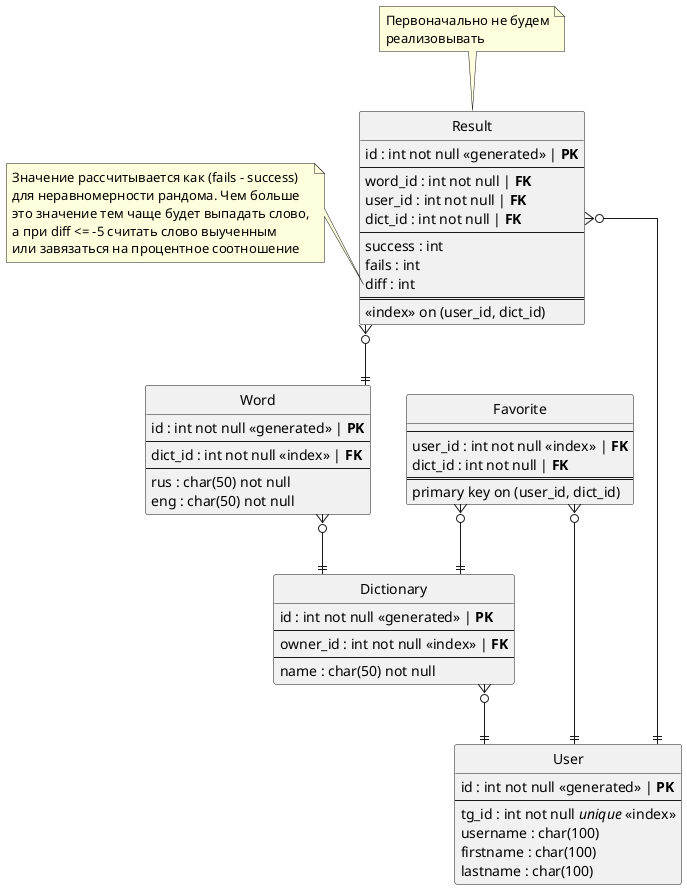 @startuml
'https://plantuml.com/class-diagram
hide circle
skinparam linetype ortho

entity "Word" as W {
  id : int not null <<generated>> | **PK**
  --
  dict_id : int not null <<index>> | **FK**
  --
  rus : char(50) not null
  eng : char(50) not null
}

entity "Dictionary" as D {
  id : int not null <<generated>> | **PK**
  --
  owner_id : int not null <<index>> | **FK**
  --
  name : char(50) not null
}
W }o--|| D

entity "User" as U {
  id : int not null <<generated>> | **PK**
  --
  tg_id : int not null //unique// <<index>>
  username : char(100)
  firstname : char(100)
  lastname : char(100)
}
D }o--|| U

entity "Favorite" as F {
  --
  user_id : int not null <<index>> | **FK**
  dict_id : int not null | **FK**
  ==
  primary key on (user_id, dict_id)
}

F }o--|| U
F }o--|| D

entity "Result" as R {
  id : int not null <<generated>> | **PK**
  --
  word_id : int not null | **FK**
  user_id : int not null | **FK**
  dict_id : int not null | **FK**
  --
  success : int
  fails : int
  diff : int
  ==
  <<index>> on (user_id, dict_id)
}

note top of R: Первоначально не будем\nреализовывать

note left of R::diff
  Значение рассчитывается как (fails - success)
  для неравномерности рандома. Чем больше
  это значение тем чаще будет выпадать слово,
  а при diff <= -5 считать слово выученным
  или завязаться на процентное соотношение
end note

R }o--|| U
R }o--|| W

@enduml
